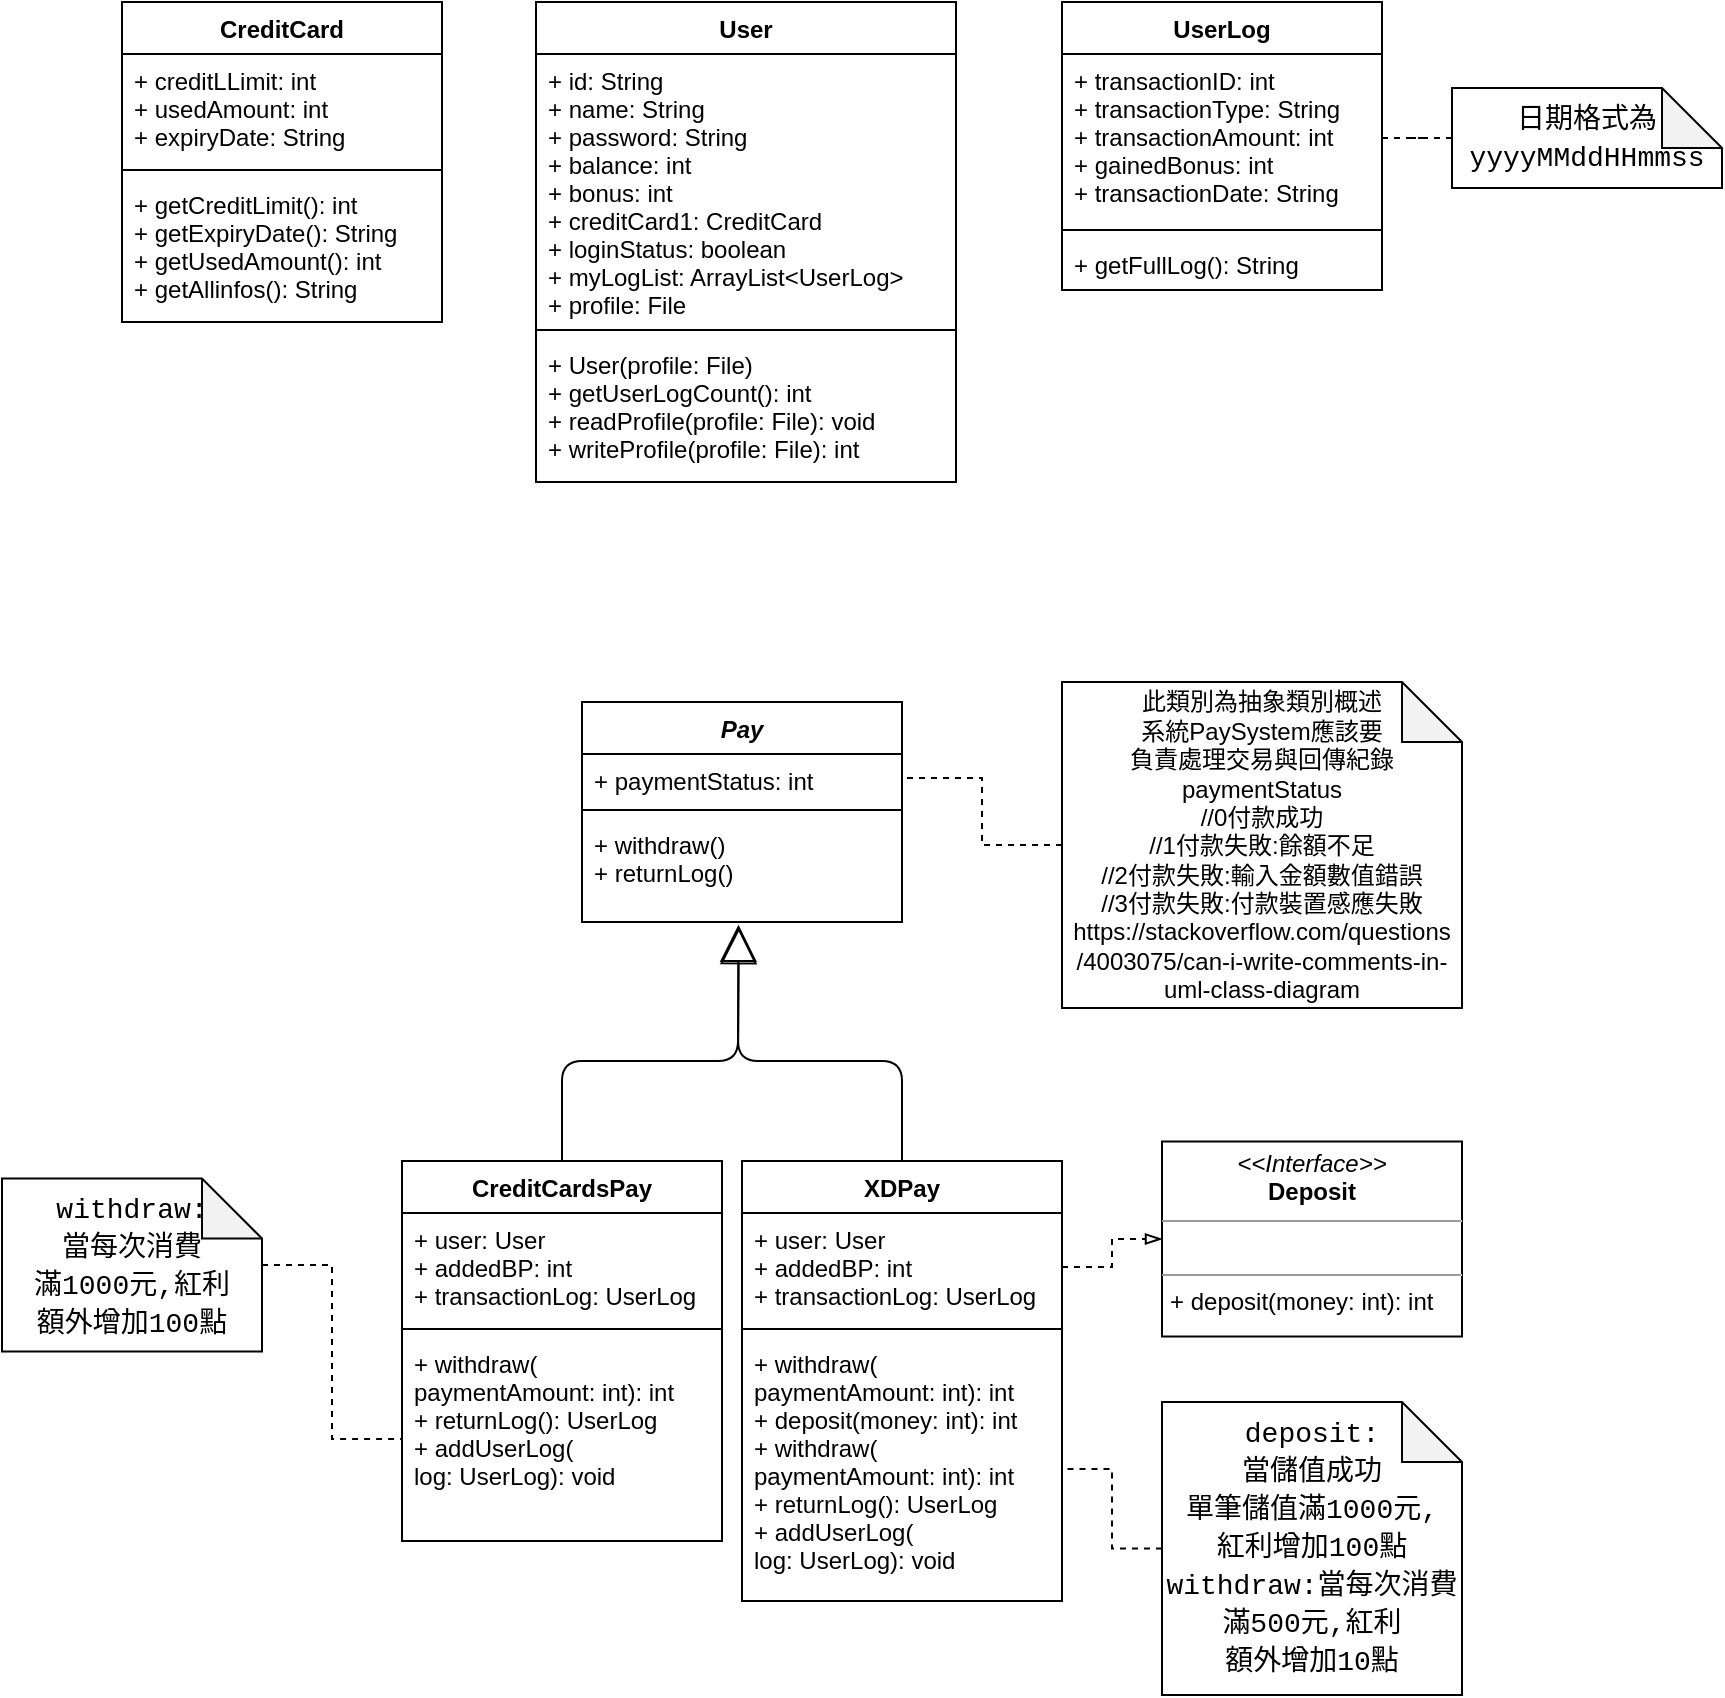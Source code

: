<mxfile version="14.2.7" type="device"><diagram id="SFgjD9XxV9fuGx_XgvyE" name="Page-1"><mxGraphModel dx="1808" dy="526" grid="1" gridSize="10" guides="1" tooltips="1" connect="1" arrows="1" fold="1" page="1" pageScale="1" pageWidth="827" pageHeight="1169" math="0" shadow="0"><root><mxCell id="0"/><mxCell id="1" parent="0"/><mxCell id="neO5lApFurLy2KwjYHzf-5" value="XDPay" style="swimlane;fontStyle=1;align=center;verticalAlign=top;childLayout=stackLayout;horizontal=1;startSize=26;horizontalStack=0;resizeParent=1;resizeParentMax=0;resizeLast=0;collapsible=1;marginBottom=0;" parent="1" vertex="1"><mxGeometry x="-310" y="719.5" width="160" height="220" as="geometry"/></mxCell><mxCell id="neO5lApFurLy2KwjYHzf-6" value="+ user: User&#10;+ addedBP: int&#10;+ transactionLog: UserLog" style="text;strokeColor=none;fillColor=none;align=left;verticalAlign=top;spacingLeft=4;spacingRight=4;overflow=hidden;rotatable=0;points=[[0,0.5],[1,0.5]];portConstraint=eastwest;" parent="neO5lApFurLy2KwjYHzf-5" vertex="1"><mxGeometry y="26" width="160" height="54" as="geometry"/></mxCell><mxCell id="neO5lApFurLy2KwjYHzf-7" value="" style="line;strokeWidth=1;fillColor=none;align=left;verticalAlign=middle;spacingTop=-1;spacingLeft=3;spacingRight=3;rotatable=0;labelPosition=right;points=[];portConstraint=eastwest;" parent="neO5lApFurLy2KwjYHzf-5" vertex="1"><mxGeometry y="80" width="160" height="8" as="geometry"/></mxCell><mxCell id="neO5lApFurLy2KwjYHzf-8" value="+ withdraw(&#10;paymentAmount: int): int&#10;+ deposit(money: int): int&#10;+ withdraw(&#10;paymentAmount: int): int&#10;+ returnLog(): UserLog&#10;+ addUserLog(&#10;log: UserLog): void&#10;" style="text;strokeColor=none;fillColor=none;align=left;verticalAlign=top;spacingLeft=4;spacingRight=4;overflow=hidden;rotatable=0;points=[[0,0.5],[1,0.5]];portConstraint=eastwest;" parent="neO5lApFurLy2KwjYHzf-5" vertex="1"><mxGeometry y="88" width="160" height="132" as="geometry"/></mxCell><mxCell id="neO5lApFurLy2KwjYHzf-9" value="Pay" style="swimlane;fontStyle=3;align=center;verticalAlign=top;childLayout=stackLayout;horizontal=1;startSize=26;horizontalStack=0;resizeParent=1;resizeParentMax=0;resizeLast=0;collapsible=1;marginBottom=0;" parent="1" vertex="1"><mxGeometry x="-390" y="490" width="160" height="110" as="geometry"/></mxCell><mxCell id="neO5lApFurLy2KwjYHzf-10" value="+ paymentStatus: int" style="text;strokeColor=none;fillColor=none;align=left;verticalAlign=top;spacingLeft=4;spacingRight=4;overflow=hidden;rotatable=0;points=[[0,0.5],[1,0.5]];portConstraint=eastwest;" parent="neO5lApFurLy2KwjYHzf-9" vertex="1"><mxGeometry y="26" width="160" height="24" as="geometry"/></mxCell><mxCell id="neO5lApFurLy2KwjYHzf-11" value="" style="line;strokeWidth=1;fillColor=none;align=left;verticalAlign=middle;spacingTop=-1;spacingLeft=3;spacingRight=3;rotatable=0;labelPosition=right;points=[];portConstraint=eastwest;" parent="neO5lApFurLy2KwjYHzf-9" vertex="1"><mxGeometry y="50" width="160" height="8" as="geometry"/></mxCell><mxCell id="neO5lApFurLy2KwjYHzf-12" value="+ withdraw()&#10;+ returnLog()" style="text;strokeColor=none;fillColor=none;align=left;verticalAlign=top;spacingLeft=4;spacingRight=4;overflow=hidden;rotatable=0;points=[[0,0.5],[1,0.5]];portConstraint=eastwest;" parent="neO5lApFurLy2KwjYHzf-9" vertex="1"><mxGeometry y="58" width="160" height="52" as="geometry"/></mxCell><mxCell id="neO5lApFurLy2KwjYHzf-14" value="&lt;p style=&quot;margin: 0px ; margin-top: 4px ; text-align: center&quot;&gt;&lt;i&gt;&amp;lt;&amp;lt;Interface&amp;gt;&amp;gt;&lt;/i&gt;&lt;br&gt;&lt;b&gt;Deposit&lt;/b&gt;&lt;/p&gt;&lt;hr size=&quot;1&quot;&gt;&lt;p style=&quot;margin: 0px ; margin-left: 4px&quot;&gt;&lt;br&gt;&lt;/p&gt;&lt;hr size=&quot;1&quot;&gt;&lt;p style=&quot;margin: 0px ; margin-left: 4px&quot;&gt;+ deposit(money: int): int&lt;br&gt;&lt;/p&gt;" style="verticalAlign=top;align=left;overflow=fill;fontSize=12;fontFamily=Helvetica;html=1;" parent="1" vertex="1"><mxGeometry x="-100" y="709.75" width="150" height="97.5" as="geometry"/></mxCell><mxCell id="neO5lApFurLy2KwjYHzf-15" value="UserLog" style="swimlane;fontStyle=1;align=center;verticalAlign=top;childLayout=stackLayout;horizontal=1;startSize=26;horizontalStack=0;resizeParent=1;resizeParentMax=0;resizeLast=0;collapsible=1;marginBottom=0;" parent="1" vertex="1"><mxGeometry x="-150" y="140" width="160" height="144" as="geometry"/></mxCell><mxCell id="neO5lApFurLy2KwjYHzf-16" value="+ transactionID: int&#10;+ transactionType: String&#10;+ transactionAmount: int&#10;+ gainedBonus: int&#10;+ transactionDate: String" style="text;strokeColor=none;fillColor=none;align=left;verticalAlign=top;spacingLeft=4;spacingRight=4;overflow=hidden;rotatable=0;points=[[0,0.5],[1,0.5]];portConstraint=eastwest;" parent="neO5lApFurLy2KwjYHzf-15" vertex="1"><mxGeometry y="26" width="160" height="84" as="geometry"/></mxCell><mxCell id="neO5lApFurLy2KwjYHzf-17" value="" style="line;strokeWidth=1;fillColor=none;align=left;verticalAlign=middle;spacingTop=-1;spacingLeft=3;spacingRight=3;rotatable=0;labelPosition=right;points=[];portConstraint=eastwest;" parent="neO5lApFurLy2KwjYHzf-15" vertex="1"><mxGeometry y="110" width="160" height="8" as="geometry"/></mxCell><mxCell id="neO5lApFurLy2KwjYHzf-18" value="+ getFullLog(): String" style="text;strokeColor=none;fillColor=none;align=left;verticalAlign=top;spacingLeft=4;spacingRight=4;overflow=hidden;rotatable=0;points=[[0,0.5],[1,0.5]];portConstraint=eastwest;" parent="neO5lApFurLy2KwjYHzf-15" vertex="1"><mxGeometry y="118" width="160" height="26" as="geometry"/></mxCell><mxCell id="neO5lApFurLy2KwjYHzf-19" value="CreditCardsPay" style="swimlane;fontStyle=1;align=center;verticalAlign=top;childLayout=stackLayout;horizontal=1;startSize=26;horizontalStack=0;resizeParent=1;resizeParentMax=0;resizeLast=0;collapsible=1;marginBottom=0;" parent="1" vertex="1"><mxGeometry x="-480" y="719.5" width="160" height="190" as="geometry"/></mxCell><mxCell id="neO5lApFurLy2KwjYHzf-20" value="+ user: User&#10;+ addedBP: int&#10;+ transactionLog: UserLog" style="text;strokeColor=none;fillColor=none;align=left;verticalAlign=top;spacingLeft=4;spacingRight=4;overflow=hidden;rotatable=0;points=[[0,0.5],[1,0.5]];portConstraint=eastwest;" parent="neO5lApFurLy2KwjYHzf-19" vertex="1"><mxGeometry y="26" width="160" height="54" as="geometry"/></mxCell><mxCell id="neO5lApFurLy2KwjYHzf-21" value="" style="line;strokeWidth=1;fillColor=none;align=left;verticalAlign=middle;spacingTop=-1;spacingLeft=3;spacingRight=3;rotatable=0;labelPosition=right;points=[];portConstraint=eastwest;" parent="neO5lApFurLy2KwjYHzf-19" vertex="1"><mxGeometry y="80" width="160" height="8" as="geometry"/></mxCell><mxCell id="neO5lApFurLy2KwjYHzf-22" value="+ withdraw(&#10;paymentAmount: int): int&#10;+ returnLog(): UserLog&#10;+ addUserLog(&#10;log: UserLog): void" style="text;strokeColor=none;fillColor=none;align=left;verticalAlign=top;spacingLeft=4;spacingRight=4;overflow=hidden;rotatable=0;points=[[0,0.5],[1,0.5]];portConstraint=eastwest;" parent="neO5lApFurLy2KwjYHzf-19" vertex="1"><mxGeometry y="88" width="160" height="102" as="geometry"/></mxCell><mxCell id="neO5lApFurLy2KwjYHzf-24" value="User" style="swimlane;fontStyle=1;align=center;verticalAlign=top;childLayout=stackLayout;horizontal=1;startSize=26;horizontalStack=0;resizeParent=1;resizeParentMax=0;resizeLast=0;collapsible=1;marginBottom=0;" parent="1" vertex="1"><mxGeometry x="-413" y="140" width="210" height="240" as="geometry"/></mxCell><mxCell id="neO5lApFurLy2KwjYHzf-25" value="+ id: String&#10;+ name: String&#10;+ password: String&#10;+ balance: int&#10;+ bonus: int&#10;+ creditCard1: CreditCard&#10;+ loginStatus: boolean&#10;+ myLogList: ArrayList&lt;UserLog&gt;&#10;+ profile: File" style="text;strokeColor=none;fillColor=none;align=left;verticalAlign=top;spacingLeft=4;spacingRight=4;overflow=hidden;rotatable=0;points=[[0,0.5],[1,0.5]];portConstraint=eastwest;" parent="neO5lApFurLy2KwjYHzf-24" vertex="1"><mxGeometry y="26" width="210" height="134" as="geometry"/></mxCell><mxCell id="neO5lApFurLy2KwjYHzf-26" value="" style="line;strokeWidth=1;fillColor=none;align=left;verticalAlign=middle;spacingTop=-1;spacingLeft=3;spacingRight=3;rotatable=0;labelPosition=right;points=[];portConstraint=eastwest;" parent="neO5lApFurLy2KwjYHzf-24" vertex="1"><mxGeometry y="160" width="210" height="8" as="geometry"/></mxCell><mxCell id="neO5lApFurLy2KwjYHzf-27" value="+ User(profile: File)&#10;+ getUserLogCount(): int&#10;+ readProfile(profile: File): void&#10;+ writeProfile(profile: File): int" style="text;strokeColor=none;fillColor=none;align=left;verticalAlign=top;spacingLeft=4;spacingRight=4;overflow=hidden;rotatable=0;points=[[0,0.5],[1,0.5]];portConstraint=eastwest;" parent="neO5lApFurLy2KwjYHzf-24" vertex="1"><mxGeometry y="168" width="210" height="72" as="geometry"/></mxCell><mxCell id="neO5lApFurLy2KwjYHzf-41" value="" style="endArrow=block;endSize=16;endFill=0;html=1;entryX=0.49;entryY=1.049;entryDx=0;entryDy=0;entryPerimeter=0;exitX=0.5;exitY=0;exitDx=0;exitDy=0;" parent="1" source="neO5lApFurLy2KwjYHzf-5" target="neO5lApFurLy2KwjYHzf-12" edge="1"><mxGeometry x="-0.679" y="-30" width="160" relative="1" as="geometry"><mxPoint x="-312" y="669.5" as="sourcePoint"/><mxPoint x="-230" y="659.5" as="targetPoint"/><Array as="points"><mxPoint x="-230" y="669.5"/><mxPoint x="-312" y="669.5"/></Array><mxPoint as="offset"/></mxGeometry></mxCell><mxCell id="neO5lApFurLy2KwjYHzf-42" value="" style="endArrow=block;endSize=16;endFill=0;html=1;entryX=0.489;entryY=1.027;entryDx=0;entryDy=0;entryPerimeter=0;exitX=0.5;exitY=0;exitDx=0;exitDy=0;" parent="1" source="neO5lApFurLy2KwjYHzf-19" target="neO5lApFurLy2KwjYHzf-12" edge="1"><mxGeometry x="-0.69" y="30" width="160" relative="1" as="geometry"><mxPoint x="-480" y="673.5" as="sourcePoint"/><mxPoint x="-320" y="673.5" as="targetPoint"/><Array as="points"><mxPoint x="-400" y="669.5"/><mxPoint x="-312" y="669.5"/></Array><mxPoint as="offset"/></mxGeometry></mxCell><mxCell id="neO5lApFurLy2KwjYHzf-46" style="edgeStyle=orthogonalEdgeStyle;rounded=0;orthogonalLoop=1;jettySize=auto;html=1;entryX=1;entryY=0.5;entryDx=0;entryDy=0;dashed=1;endArrow=none;endFill=0;" parent="1" source="neO5lApFurLy2KwjYHzf-43" target="neO5lApFurLy2KwjYHzf-10" edge="1"><mxGeometry relative="1" as="geometry"/></mxCell><mxCell id="neO5lApFurLy2KwjYHzf-43" value="此類別為抽象類別概述&lt;br&gt;系統PaySystem應該要&lt;br&gt;負責處理交易與回傳紀錄&lt;br&gt;paymentStatus&lt;br&gt;//0付款成功&lt;br&gt;//1付款失敗:餘額不足&lt;br&gt;//2付款失敗:輸入金額數值錯誤&lt;br&gt;//3付款失敗:付款裝置感應失敗&lt;br&gt;https://stackoverflow.com/questions&lt;br&gt;/4003075/can-i-write-comments-in-&lt;br&gt;uml-class-diagram" style="shape=note;whiteSpace=wrap;html=1;backgroundOutline=1;darkOpacity=0.05;" parent="1" vertex="1"><mxGeometry x="-150" y="480" width="200" height="163" as="geometry"/></mxCell><mxCell id="neO5lApFurLy2KwjYHzf-48" style="edgeStyle=orthogonalEdgeStyle;rounded=0;orthogonalLoop=1;jettySize=auto;html=1;entryX=0;entryY=0.5;entryDx=0;entryDy=0;dashed=1;endArrow=blockThin;endFill=0;" parent="1" source="neO5lApFurLy2KwjYHzf-6" target="neO5lApFurLy2KwjYHzf-14" edge="1"><mxGeometry relative="1" as="geometry"/></mxCell><mxCell id="neO5lApFurLy2KwjYHzf-54" style="edgeStyle=orthogonalEdgeStyle;rounded=0;orthogonalLoop=1;jettySize=auto;html=1;entryX=1;entryY=0.5;entryDx=0;entryDy=0;dashed=1;endArrow=none;endFill=0;" parent="1" source="neO5lApFurLy2KwjYHzf-49" target="neO5lApFurLy2KwjYHzf-8" edge="1"><mxGeometry relative="1" as="geometry"/></mxCell><mxCell id="neO5lApFurLy2KwjYHzf-49" value="&lt;div style=&quot;font-size: 14px ; line-height: 19px ; font-family: &amp;#34;consolas&amp;#34; , &amp;#34;courier new&amp;#34; , monospace&quot;&gt;deposit:&lt;/div&gt;&lt;div style=&quot;font-size: 14px ; line-height: 19px ; font-family: &amp;#34;consolas&amp;#34; , &amp;#34;courier new&amp;#34; , monospace&quot;&gt;當儲值成功&lt;/div&gt;&lt;div style=&quot;font-size: 14px ; line-height: 19px ; font-family: &amp;#34;consolas&amp;#34; , &amp;#34;courier new&amp;#34; , monospace&quot;&gt;單筆儲值滿1000元,&lt;/div&gt;&lt;div style=&quot;font-size: 14px ; line-height: 19px ; font-family: &amp;#34;consolas&amp;#34; , &amp;#34;courier new&amp;#34; , monospace&quot;&gt;紅利增加100點&lt;/div&gt;&lt;div style=&quot;font-size: 14px ; line-height: 19px ; font-family: &amp;#34;consolas&amp;#34; , &amp;#34;courier new&amp;#34; , monospace&quot;&gt;&lt;div style=&quot;font-family: &amp;#34;consolas&amp;#34; , &amp;#34;courier new&amp;#34; , monospace ; line-height: 19px&quot;&gt;withdraw:當每次消費&lt;/div&gt;&lt;div style=&quot;font-family: &amp;#34;consolas&amp;#34; , &amp;#34;courier new&amp;#34; , monospace ; line-height: 19px&quot;&gt;滿500元,紅利&lt;/div&gt;&lt;div style=&quot;font-family: &amp;#34;consolas&amp;#34; , &amp;#34;courier new&amp;#34; , monospace ; line-height: 19px&quot;&gt;額外增加10點&lt;/div&gt;&lt;/div&gt;" style="shape=note;whiteSpace=wrap;html=1;backgroundOutline=1;darkOpacity=0.05;" parent="1" vertex="1"><mxGeometry x="-100" y="840" width="150" height="146.5" as="geometry"/></mxCell><mxCell id="neO5lApFurLy2KwjYHzf-53" style="edgeStyle=orthogonalEdgeStyle;rounded=0;orthogonalLoop=1;jettySize=auto;html=1;entryX=0;entryY=0.5;entryDx=0;entryDy=0;dashed=1;endArrow=none;endFill=0;" parent="1" source="neO5lApFurLy2KwjYHzf-50" target="neO5lApFurLy2KwjYHzf-22" edge="1"><mxGeometry relative="1" as="geometry"/></mxCell><mxCell id="neO5lApFurLy2KwjYHzf-50" value="&lt;div style=&quot;font-size: 14px ; line-height: 19px ; font-family: &amp;#34;consolas&amp;#34; , &amp;#34;courier new&amp;#34; , monospace&quot;&gt;&lt;span&gt;withdraw:&lt;/span&gt;&lt;br&gt;&lt;/div&gt;&lt;div style=&quot;font-size: 14px ; line-height: 19px ; font-family: &amp;#34;consolas&amp;#34; , &amp;#34;courier new&amp;#34; , monospace&quot;&gt;&lt;div style=&quot;font-family: &amp;#34;consolas&amp;#34; , &amp;#34;courier new&amp;#34; , monospace ; line-height: 19px&quot;&gt;當每次消費&lt;/div&gt;&lt;div style=&quot;font-family: &amp;#34;consolas&amp;#34; , &amp;#34;courier new&amp;#34; , monospace ; line-height: 19px&quot;&gt;滿1000元,紅利&lt;/div&gt;&lt;div style=&quot;font-family: &amp;#34;consolas&amp;#34; , &amp;#34;courier new&amp;#34; , monospace ; line-height: 19px&quot;&gt;額外增加100點&lt;/div&gt;&lt;/div&gt;" style="shape=note;whiteSpace=wrap;html=1;backgroundOutline=1;darkOpacity=0.05;" parent="1" vertex="1"><mxGeometry x="-680" y="728.25" width="130" height="86.5" as="geometry"/></mxCell><mxCell id="neO5lApFurLy2KwjYHzf-55" value="CreditCard" style="swimlane;fontStyle=1;align=center;verticalAlign=top;childLayout=stackLayout;horizontal=1;startSize=26;horizontalStack=0;resizeParent=1;resizeParentMax=0;resizeLast=0;collapsible=1;marginBottom=0;" parent="1" vertex="1"><mxGeometry x="-620" y="140" width="160" height="160" as="geometry"><mxRectangle x="-620" y="140" width="90" height="26" as="alternateBounds"/></mxGeometry></mxCell><mxCell id="neO5lApFurLy2KwjYHzf-56" value="+ creditLLimit: int&#10;+ usedAmount: int&#10;+ expiryDate: String" style="text;strokeColor=none;fillColor=none;align=left;verticalAlign=top;spacingLeft=4;spacingRight=4;overflow=hidden;rotatable=0;points=[[0,0.5],[1,0.5]];portConstraint=eastwest;" parent="neO5lApFurLy2KwjYHzf-55" vertex="1"><mxGeometry y="26" width="160" height="54" as="geometry"/></mxCell><mxCell id="neO5lApFurLy2KwjYHzf-57" value="" style="line;strokeWidth=1;fillColor=none;align=left;verticalAlign=middle;spacingTop=-1;spacingLeft=3;spacingRight=3;rotatable=0;labelPosition=right;points=[];portConstraint=eastwest;" parent="neO5lApFurLy2KwjYHzf-55" vertex="1"><mxGeometry y="80" width="160" height="8" as="geometry"/></mxCell><mxCell id="neO5lApFurLy2KwjYHzf-58" value="+ getCreditLimit(): int&#10;+ getExpiryDate(): String&#10;+ getUsedAmount(): int&#10;+ getAllinfos(): String" style="text;strokeColor=none;fillColor=none;align=left;verticalAlign=top;spacingLeft=4;spacingRight=4;overflow=hidden;rotatable=0;points=[[0,0.5],[1,0.5]];portConstraint=eastwest;" parent="neO5lApFurLy2KwjYHzf-55" vertex="1"><mxGeometry y="88" width="160" height="72" as="geometry"/></mxCell><mxCell id="5AsocI4Vl12Jf00e-wQV-2" style="edgeStyle=orthogonalEdgeStyle;rounded=0;orthogonalLoop=1;jettySize=auto;html=1;entryX=1;entryY=0.5;entryDx=0;entryDy=0;endArrow=none;endFill=0;dashed=1;" edge="1" parent="1" source="5AsocI4Vl12Jf00e-wQV-1" target="neO5lApFurLy2KwjYHzf-16"><mxGeometry relative="1" as="geometry"/></mxCell><mxCell id="5AsocI4Vl12Jf00e-wQV-1" value="&lt;div style=&quot;font-family: &amp;#34;consolas&amp;#34; , &amp;#34;courier new&amp;#34; , monospace ; font-size: 14px ; line-height: 19px&quot;&gt;日期格式為&lt;/div&gt;&lt;div style=&quot;font-family: &amp;#34;consolas&amp;#34; , &amp;#34;courier new&amp;#34; , monospace ; font-size: 14px ; line-height: 19px&quot;&gt;yyyyMMddHHmmss&lt;/div&gt;" style="shape=note;whiteSpace=wrap;html=1;backgroundOutline=1;darkOpacity=0.05;" vertex="1" parent="1"><mxGeometry x="45" y="183" width="135" height="50" as="geometry"/></mxCell></root></mxGraphModel></diagram></mxfile>